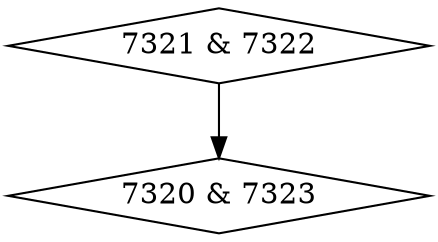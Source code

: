 digraph {
0 [label = "7320 & 7323", shape = diamond];
1 [label = "7321 & 7322", shape = diamond];
1->0;
}
